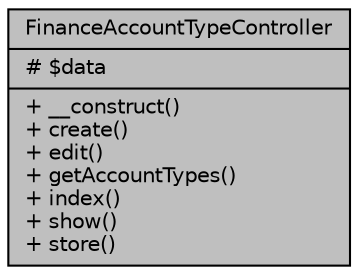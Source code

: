 digraph "FinanceAccountTypeController"
{
 // LATEX_PDF_SIZE
  bgcolor="transparent";
  edge [fontname="Helvetica",fontsize="10",labelfontname="Helvetica",labelfontsize="10"];
  node [fontname="Helvetica",fontsize="10",shape=record];
  Node1 [label="{FinanceAccountTypeController\n|# $data\l|+ __construct()\l+ create()\l+ edit()\l+ getAccountTypes()\l+ index()\l+ show()\l+ store()\l}",height=0.2,width=0.4,color="black", fillcolor="grey75", style="filled", fontcolor="black",tooltip="Controlador para los tipos de cuenta bancaria."];
}
